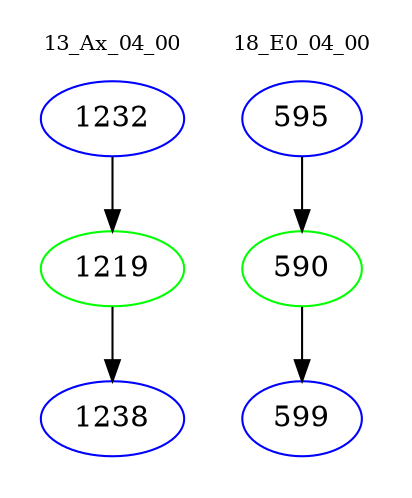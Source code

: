 digraph{
subgraph cluster_0 {
color = white
label = "13_Ax_04_00";
fontsize=10;
T0_1232 [label="1232", color="blue"]
T0_1232 -> T0_1219 [color="black"]
T0_1219 [label="1219", color="green"]
T0_1219 -> T0_1238 [color="black"]
T0_1238 [label="1238", color="blue"]
}
subgraph cluster_1 {
color = white
label = "18_E0_04_00";
fontsize=10;
T1_595 [label="595", color="blue"]
T1_595 -> T1_590 [color="black"]
T1_590 [label="590", color="green"]
T1_590 -> T1_599 [color="black"]
T1_599 [label="599", color="blue"]
}
}
